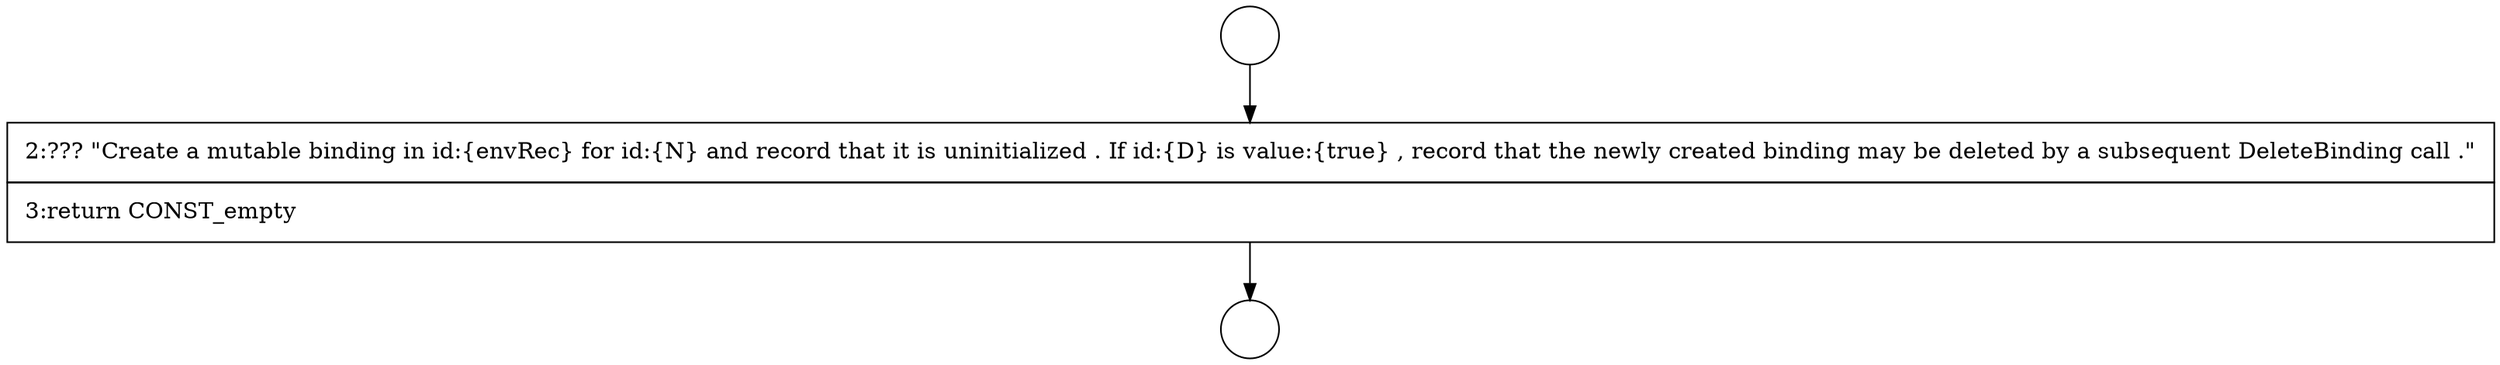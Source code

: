 digraph {
  node1056 [shape=circle label=" " color="black" fillcolor="white" style=filled]
  node1058 [shape=none, margin=0, label=<<font color="black">
    <table border="0" cellborder="1" cellspacing="0" cellpadding="10">
      <tr><td align="left">2:??? &quot;Create a mutable binding in id:{envRec} for id:{N} and record that it is uninitialized . If id:{D} is value:{true} , record that the newly created binding may be deleted by a subsequent DeleteBinding call .&quot;</td></tr>
      <tr><td align="left">3:return CONST_empty</td></tr>
    </table>
  </font>> color="black" fillcolor="white" style=filled]
  node1057 [shape=circle label=" " color="black" fillcolor="white" style=filled]
  node1056 -> node1058 [ color="black"]
  node1058 -> node1057 [ color="black"]
}
